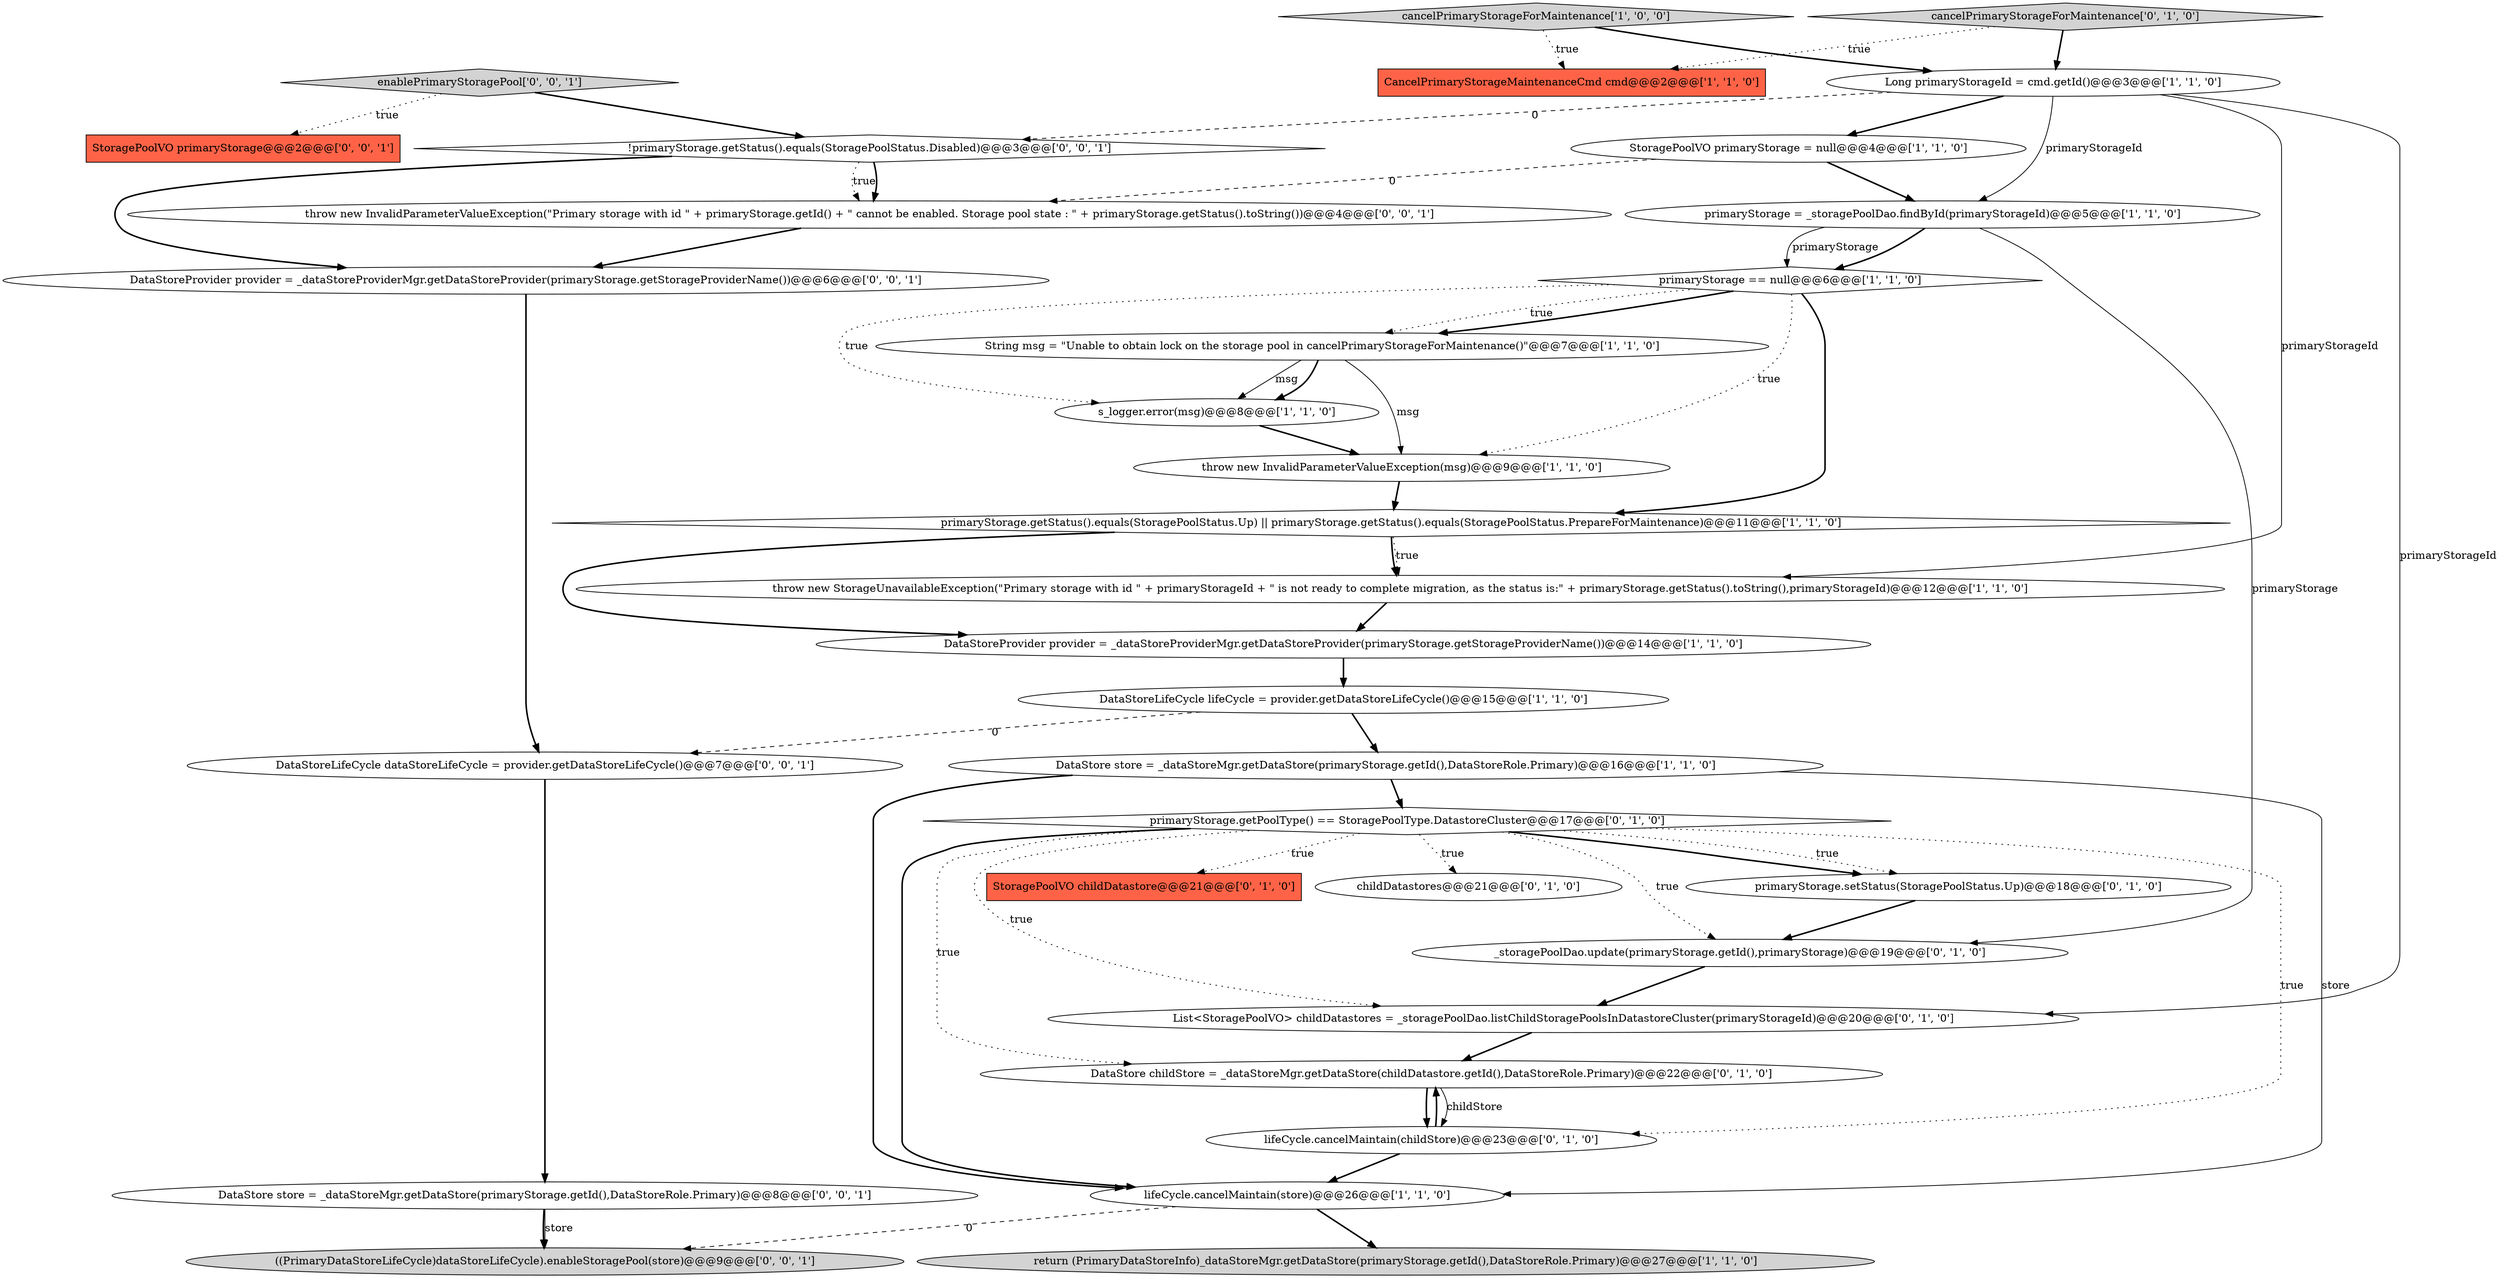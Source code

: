 digraph {
32 [style = filled, label = "enablePrimaryStoragePool['0', '0', '1']", fillcolor = lightgray, shape = diamond image = "AAA0AAABBB3BBB"];
26 [style = filled, label = "((PrimaryDataStoreLifeCycle)dataStoreLifeCycle).enableStoragePool(store)@@@9@@@['0', '0', '1']", fillcolor = lightgray, shape = ellipse image = "AAA0AAABBB3BBB"];
1 [style = filled, label = "return (PrimaryDataStoreInfo)_dataStoreMgr.getDataStore(primaryStorage.getId(),DataStoreRole.Primary)@@@27@@@['1', '1', '0']", fillcolor = lightgray, shape = ellipse image = "AAA0AAABBB1BBB"];
15 [style = filled, label = "CancelPrimaryStorageMaintenanceCmd cmd@@@2@@@['1', '1', '0']", fillcolor = tomato, shape = box image = "AAA0AAABBB1BBB"];
22 [style = filled, label = "primaryStorage.setStatus(StoragePoolStatus.Up)@@@18@@@['0', '1', '0']", fillcolor = white, shape = ellipse image = "AAA1AAABBB2BBB"];
27 [style = filled, label = "throw new InvalidParameterValueException(\"Primary storage with id \" + primaryStorage.getId() + \" cannot be enabled. Storage pool state : \" + primaryStorage.getStatus().toString())@@@4@@@['0', '0', '1']", fillcolor = white, shape = ellipse image = "AAA0AAABBB3BBB"];
16 [style = filled, label = "primaryStorage.getPoolType() == StoragePoolType.DatastoreCluster@@@17@@@['0', '1', '0']", fillcolor = white, shape = diamond image = "AAA1AAABBB2BBB"];
28 [style = filled, label = "DataStoreProvider provider = _dataStoreProviderMgr.getDataStoreProvider(primaryStorage.getStorageProviderName())@@@6@@@['0', '0', '1']", fillcolor = white, shape = ellipse image = "AAA0AAABBB3BBB"];
30 [style = filled, label = "!primaryStorage.getStatus().equals(StoragePoolStatus.Disabled)@@@3@@@['0', '0', '1']", fillcolor = white, shape = diamond image = "AAA0AAABBB3BBB"];
0 [style = filled, label = "DataStore store = _dataStoreMgr.getDataStore(primaryStorage.getId(),DataStoreRole.Primary)@@@16@@@['1', '1', '0']", fillcolor = white, shape = ellipse image = "AAA0AAABBB1BBB"];
13 [style = filled, label = "primaryStorage == null@@@6@@@['1', '1', '0']", fillcolor = white, shape = diamond image = "AAA0AAABBB1BBB"];
2 [style = filled, label = "primaryStorage = _storagePoolDao.findById(primaryStorageId)@@@5@@@['1', '1', '0']", fillcolor = white, shape = ellipse image = "AAA0AAABBB1BBB"];
11 [style = filled, label = "StoragePoolVO primaryStorage = null@@@4@@@['1', '1', '0']", fillcolor = white, shape = ellipse image = "AAA0AAABBB1BBB"];
12 [style = filled, label = "Long primaryStorageId = cmd.getId()@@@3@@@['1', '1', '0']", fillcolor = white, shape = ellipse image = "AAA0AAABBB1BBB"];
23 [style = filled, label = "lifeCycle.cancelMaintain(childStore)@@@23@@@['0', '1', '0']", fillcolor = white, shape = ellipse image = "AAA1AAABBB2BBB"];
29 [style = filled, label = "DataStore store = _dataStoreMgr.getDataStore(primaryStorage.getId(),DataStoreRole.Primary)@@@8@@@['0', '0', '1']", fillcolor = white, shape = ellipse image = "AAA0AAABBB3BBB"];
19 [style = filled, label = "StoragePoolVO childDatastore@@@21@@@['0', '1', '0']", fillcolor = tomato, shape = box image = "AAA1AAABBB2BBB"];
5 [style = filled, label = "DataStoreProvider provider = _dataStoreProviderMgr.getDataStoreProvider(primaryStorage.getStorageProviderName())@@@14@@@['1', '1', '0']", fillcolor = white, shape = ellipse image = "AAA0AAABBB1BBB"];
14 [style = filled, label = "DataStoreLifeCycle lifeCycle = provider.getDataStoreLifeCycle()@@@15@@@['1', '1', '0']", fillcolor = white, shape = ellipse image = "AAA0AAABBB1BBB"];
20 [style = filled, label = "_storagePoolDao.update(primaryStorage.getId(),primaryStorage)@@@19@@@['0', '1', '0']", fillcolor = white, shape = ellipse image = "AAA1AAABBB2BBB"];
18 [style = filled, label = "childDatastores@@@21@@@['0', '1', '0']", fillcolor = white, shape = ellipse image = "AAA0AAABBB2BBB"];
10 [style = filled, label = "s_logger.error(msg)@@@8@@@['1', '1', '0']", fillcolor = white, shape = ellipse image = "AAA0AAABBB1BBB"];
9 [style = filled, label = "String msg = \"Unable to obtain lock on the storage pool in cancelPrimaryStorageForMaintenance()\"@@@7@@@['1', '1', '0']", fillcolor = white, shape = ellipse image = "AAA0AAABBB1BBB"];
8 [style = filled, label = "lifeCycle.cancelMaintain(store)@@@26@@@['1', '1', '0']", fillcolor = white, shape = ellipse image = "AAA0AAABBB1BBB"];
7 [style = filled, label = "throw new InvalidParameterValueException(msg)@@@9@@@['1', '1', '0']", fillcolor = white, shape = ellipse image = "AAA0AAABBB1BBB"];
4 [style = filled, label = "cancelPrimaryStorageForMaintenance['1', '0', '0']", fillcolor = lightgray, shape = diamond image = "AAA0AAABBB1BBB"];
3 [style = filled, label = "throw new StorageUnavailableException(\"Primary storage with id \" + primaryStorageId + \" is not ready to complete migration, as the status is:\" + primaryStorage.getStatus().toString(),primaryStorageId)@@@12@@@['1', '1', '0']", fillcolor = white, shape = ellipse image = "AAA0AAABBB1BBB"];
17 [style = filled, label = "DataStore childStore = _dataStoreMgr.getDataStore(childDatastore.getId(),DataStoreRole.Primary)@@@22@@@['0', '1', '0']", fillcolor = white, shape = ellipse image = "AAA1AAABBB2BBB"];
25 [style = filled, label = "DataStoreLifeCycle dataStoreLifeCycle = provider.getDataStoreLifeCycle()@@@7@@@['0', '0', '1']", fillcolor = white, shape = ellipse image = "AAA0AAABBB3BBB"];
31 [style = filled, label = "StoragePoolVO primaryStorage@@@2@@@['0', '0', '1']", fillcolor = tomato, shape = box image = "AAA0AAABBB3BBB"];
6 [style = filled, label = "primaryStorage.getStatus().equals(StoragePoolStatus.Up) || primaryStorage.getStatus().equals(StoragePoolStatus.PrepareForMaintenance)@@@11@@@['1', '1', '0']", fillcolor = white, shape = diamond image = "AAA0AAABBB1BBB"];
21 [style = filled, label = "List<StoragePoolVO> childDatastores = _storagePoolDao.listChildStoragePoolsInDatastoreCluster(primaryStorageId)@@@20@@@['0', '1', '0']", fillcolor = white, shape = ellipse image = "AAA1AAABBB2BBB"];
24 [style = filled, label = "cancelPrimaryStorageForMaintenance['0', '1', '0']", fillcolor = lightgray, shape = diamond image = "AAA0AAABBB2BBB"];
16->22 [style = dotted, label="true"];
0->8 [style = solid, label="store"];
5->14 [style = bold, label=""];
25->29 [style = bold, label=""];
16->20 [style = dotted, label="true"];
27->28 [style = bold, label=""];
2->13 [style = bold, label=""];
29->26 [style = solid, label="store"];
30->27 [style = dotted, label="true"];
11->27 [style = dashed, label="0"];
21->17 [style = bold, label=""];
13->6 [style = bold, label=""];
7->6 [style = bold, label=""];
16->8 [style = bold, label=""];
2->20 [style = solid, label="primaryStorage"];
16->18 [style = dotted, label="true"];
32->31 [style = dotted, label="true"];
13->10 [style = dotted, label="true"];
14->0 [style = bold, label=""];
0->8 [style = bold, label=""];
16->22 [style = bold, label=""];
22->20 [style = bold, label=""];
13->9 [style = dotted, label="true"];
3->5 [style = bold, label=""];
11->2 [style = bold, label=""];
12->30 [style = dashed, label="0"];
12->2 [style = solid, label="primaryStorageId"];
2->13 [style = solid, label="primaryStorage"];
8->1 [style = bold, label=""];
30->27 [style = bold, label=""];
20->21 [style = bold, label=""];
10->7 [style = bold, label=""];
12->3 [style = solid, label="primaryStorageId"];
4->15 [style = dotted, label="true"];
14->25 [style = dashed, label="0"];
9->10 [style = solid, label="msg"];
23->8 [style = bold, label=""];
8->26 [style = dashed, label="0"];
6->3 [style = bold, label=""];
16->21 [style = dotted, label="true"];
4->12 [style = bold, label=""];
6->5 [style = bold, label=""];
17->23 [style = bold, label=""];
17->23 [style = solid, label="childStore"];
9->7 [style = solid, label="msg"];
12->21 [style = solid, label="primaryStorageId"];
6->3 [style = dotted, label="true"];
30->28 [style = bold, label=""];
24->12 [style = bold, label=""];
12->11 [style = bold, label=""];
32->30 [style = bold, label=""];
13->9 [style = bold, label=""];
24->15 [style = dotted, label="true"];
23->17 [style = bold, label=""];
16->17 [style = dotted, label="true"];
13->7 [style = dotted, label="true"];
28->25 [style = bold, label=""];
16->23 [style = dotted, label="true"];
9->10 [style = bold, label=""];
16->19 [style = dotted, label="true"];
29->26 [style = bold, label=""];
0->16 [style = bold, label=""];
}
